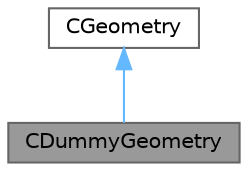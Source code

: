digraph "CDummyGeometry"
{
 // LATEX_PDF_SIZE
  bgcolor="transparent";
  edge [fontname=Helvetica,fontsize=10,labelfontname=Helvetica,labelfontsize=10];
  node [fontname=Helvetica,fontsize=10,shape=box,height=0.2,width=0.4];
  Node1 [id="Node000001",label="CDummyGeometry",height=0.2,width=0.4,color="gray40", fillcolor="grey60", style="filled", fontcolor="black",tooltip="Class for defining a geometry that does not contain any points/elements. Can be used for initializing..."];
  Node2 -> Node1 [id="edge1_Node000001_Node000002",dir="back",color="steelblue1",style="solid",tooltip=" "];
  Node2 [id="Node000002",label="CGeometry",height=0.2,width=0.4,color="gray40", fillcolor="white", style="filled",URL="$classCGeometry.html",tooltip="Parent class for defining the geometry of the problem (complete geometry, multigrid agglomerated geom..."];
}
